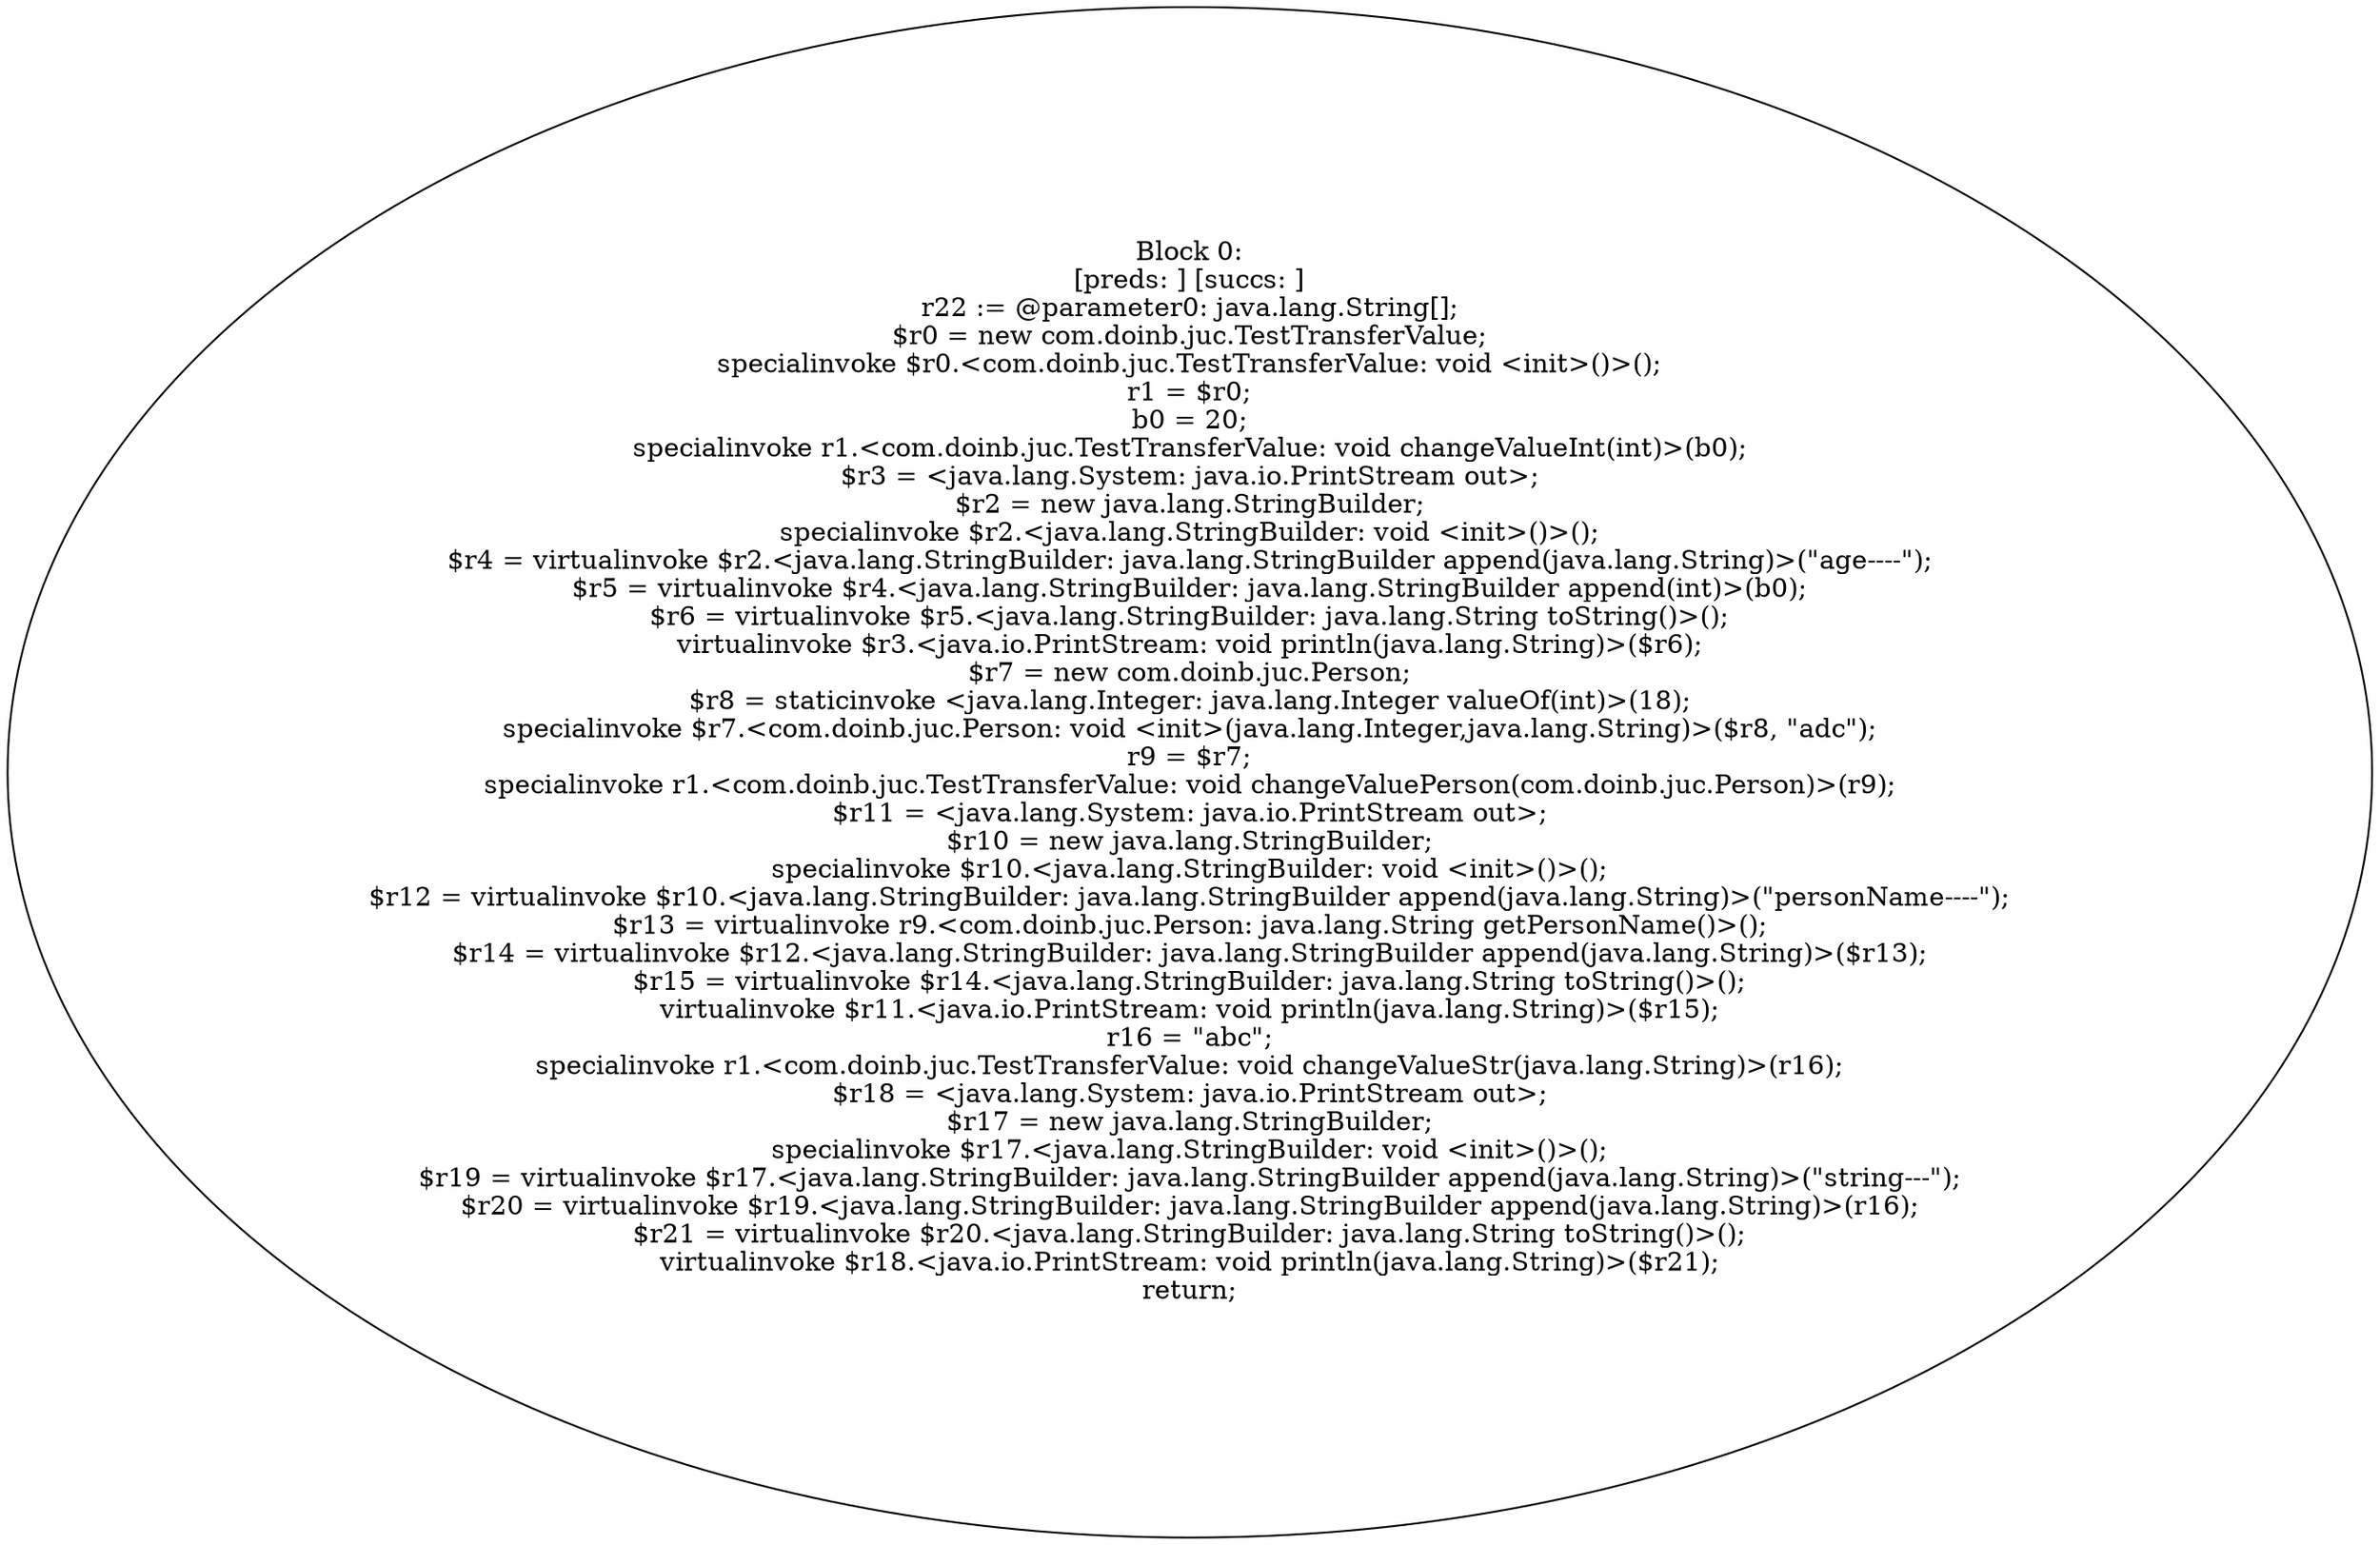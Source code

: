 digraph "unitGraph" {
    "Block 0:
[preds: ] [succs: ]
r22 := @parameter0: java.lang.String[];
$r0 = new com.doinb.juc.TestTransferValue;
specialinvoke $r0.<com.doinb.juc.TestTransferValue: void <init>()>();
r1 = $r0;
b0 = 20;
specialinvoke r1.<com.doinb.juc.TestTransferValue: void changeValueInt(int)>(b0);
$r3 = <java.lang.System: java.io.PrintStream out>;
$r2 = new java.lang.StringBuilder;
specialinvoke $r2.<java.lang.StringBuilder: void <init>()>();
$r4 = virtualinvoke $r2.<java.lang.StringBuilder: java.lang.StringBuilder append(java.lang.String)>(\"age----\");
$r5 = virtualinvoke $r4.<java.lang.StringBuilder: java.lang.StringBuilder append(int)>(b0);
$r6 = virtualinvoke $r5.<java.lang.StringBuilder: java.lang.String toString()>();
virtualinvoke $r3.<java.io.PrintStream: void println(java.lang.String)>($r6);
$r7 = new com.doinb.juc.Person;
$r8 = staticinvoke <java.lang.Integer: java.lang.Integer valueOf(int)>(18);
specialinvoke $r7.<com.doinb.juc.Person: void <init>(java.lang.Integer,java.lang.String)>($r8, \"adc\");
r9 = $r7;
specialinvoke r1.<com.doinb.juc.TestTransferValue: void changeValuePerson(com.doinb.juc.Person)>(r9);
$r11 = <java.lang.System: java.io.PrintStream out>;
$r10 = new java.lang.StringBuilder;
specialinvoke $r10.<java.lang.StringBuilder: void <init>()>();
$r12 = virtualinvoke $r10.<java.lang.StringBuilder: java.lang.StringBuilder append(java.lang.String)>(\"personName----\");
$r13 = virtualinvoke r9.<com.doinb.juc.Person: java.lang.String getPersonName()>();
$r14 = virtualinvoke $r12.<java.lang.StringBuilder: java.lang.StringBuilder append(java.lang.String)>($r13);
$r15 = virtualinvoke $r14.<java.lang.StringBuilder: java.lang.String toString()>();
virtualinvoke $r11.<java.io.PrintStream: void println(java.lang.String)>($r15);
r16 = \"abc\";
specialinvoke r1.<com.doinb.juc.TestTransferValue: void changeValueStr(java.lang.String)>(r16);
$r18 = <java.lang.System: java.io.PrintStream out>;
$r17 = new java.lang.StringBuilder;
specialinvoke $r17.<java.lang.StringBuilder: void <init>()>();
$r19 = virtualinvoke $r17.<java.lang.StringBuilder: java.lang.StringBuilder append(java.lang.String)>(\"string---\");
$r20 = virtualinvoke $r19.<java.lang.StringBuilder: java.lang.StringBuilder append(java.lang.String)>(r16);
$r21 = virtualinvoke $r20.<java.lang.StringBuilder: java.lang.String toString()>();
virtualinvoke $r18.<java.io.PrintStream: void println(java.lang.String)>($r21);
return;
"
}
